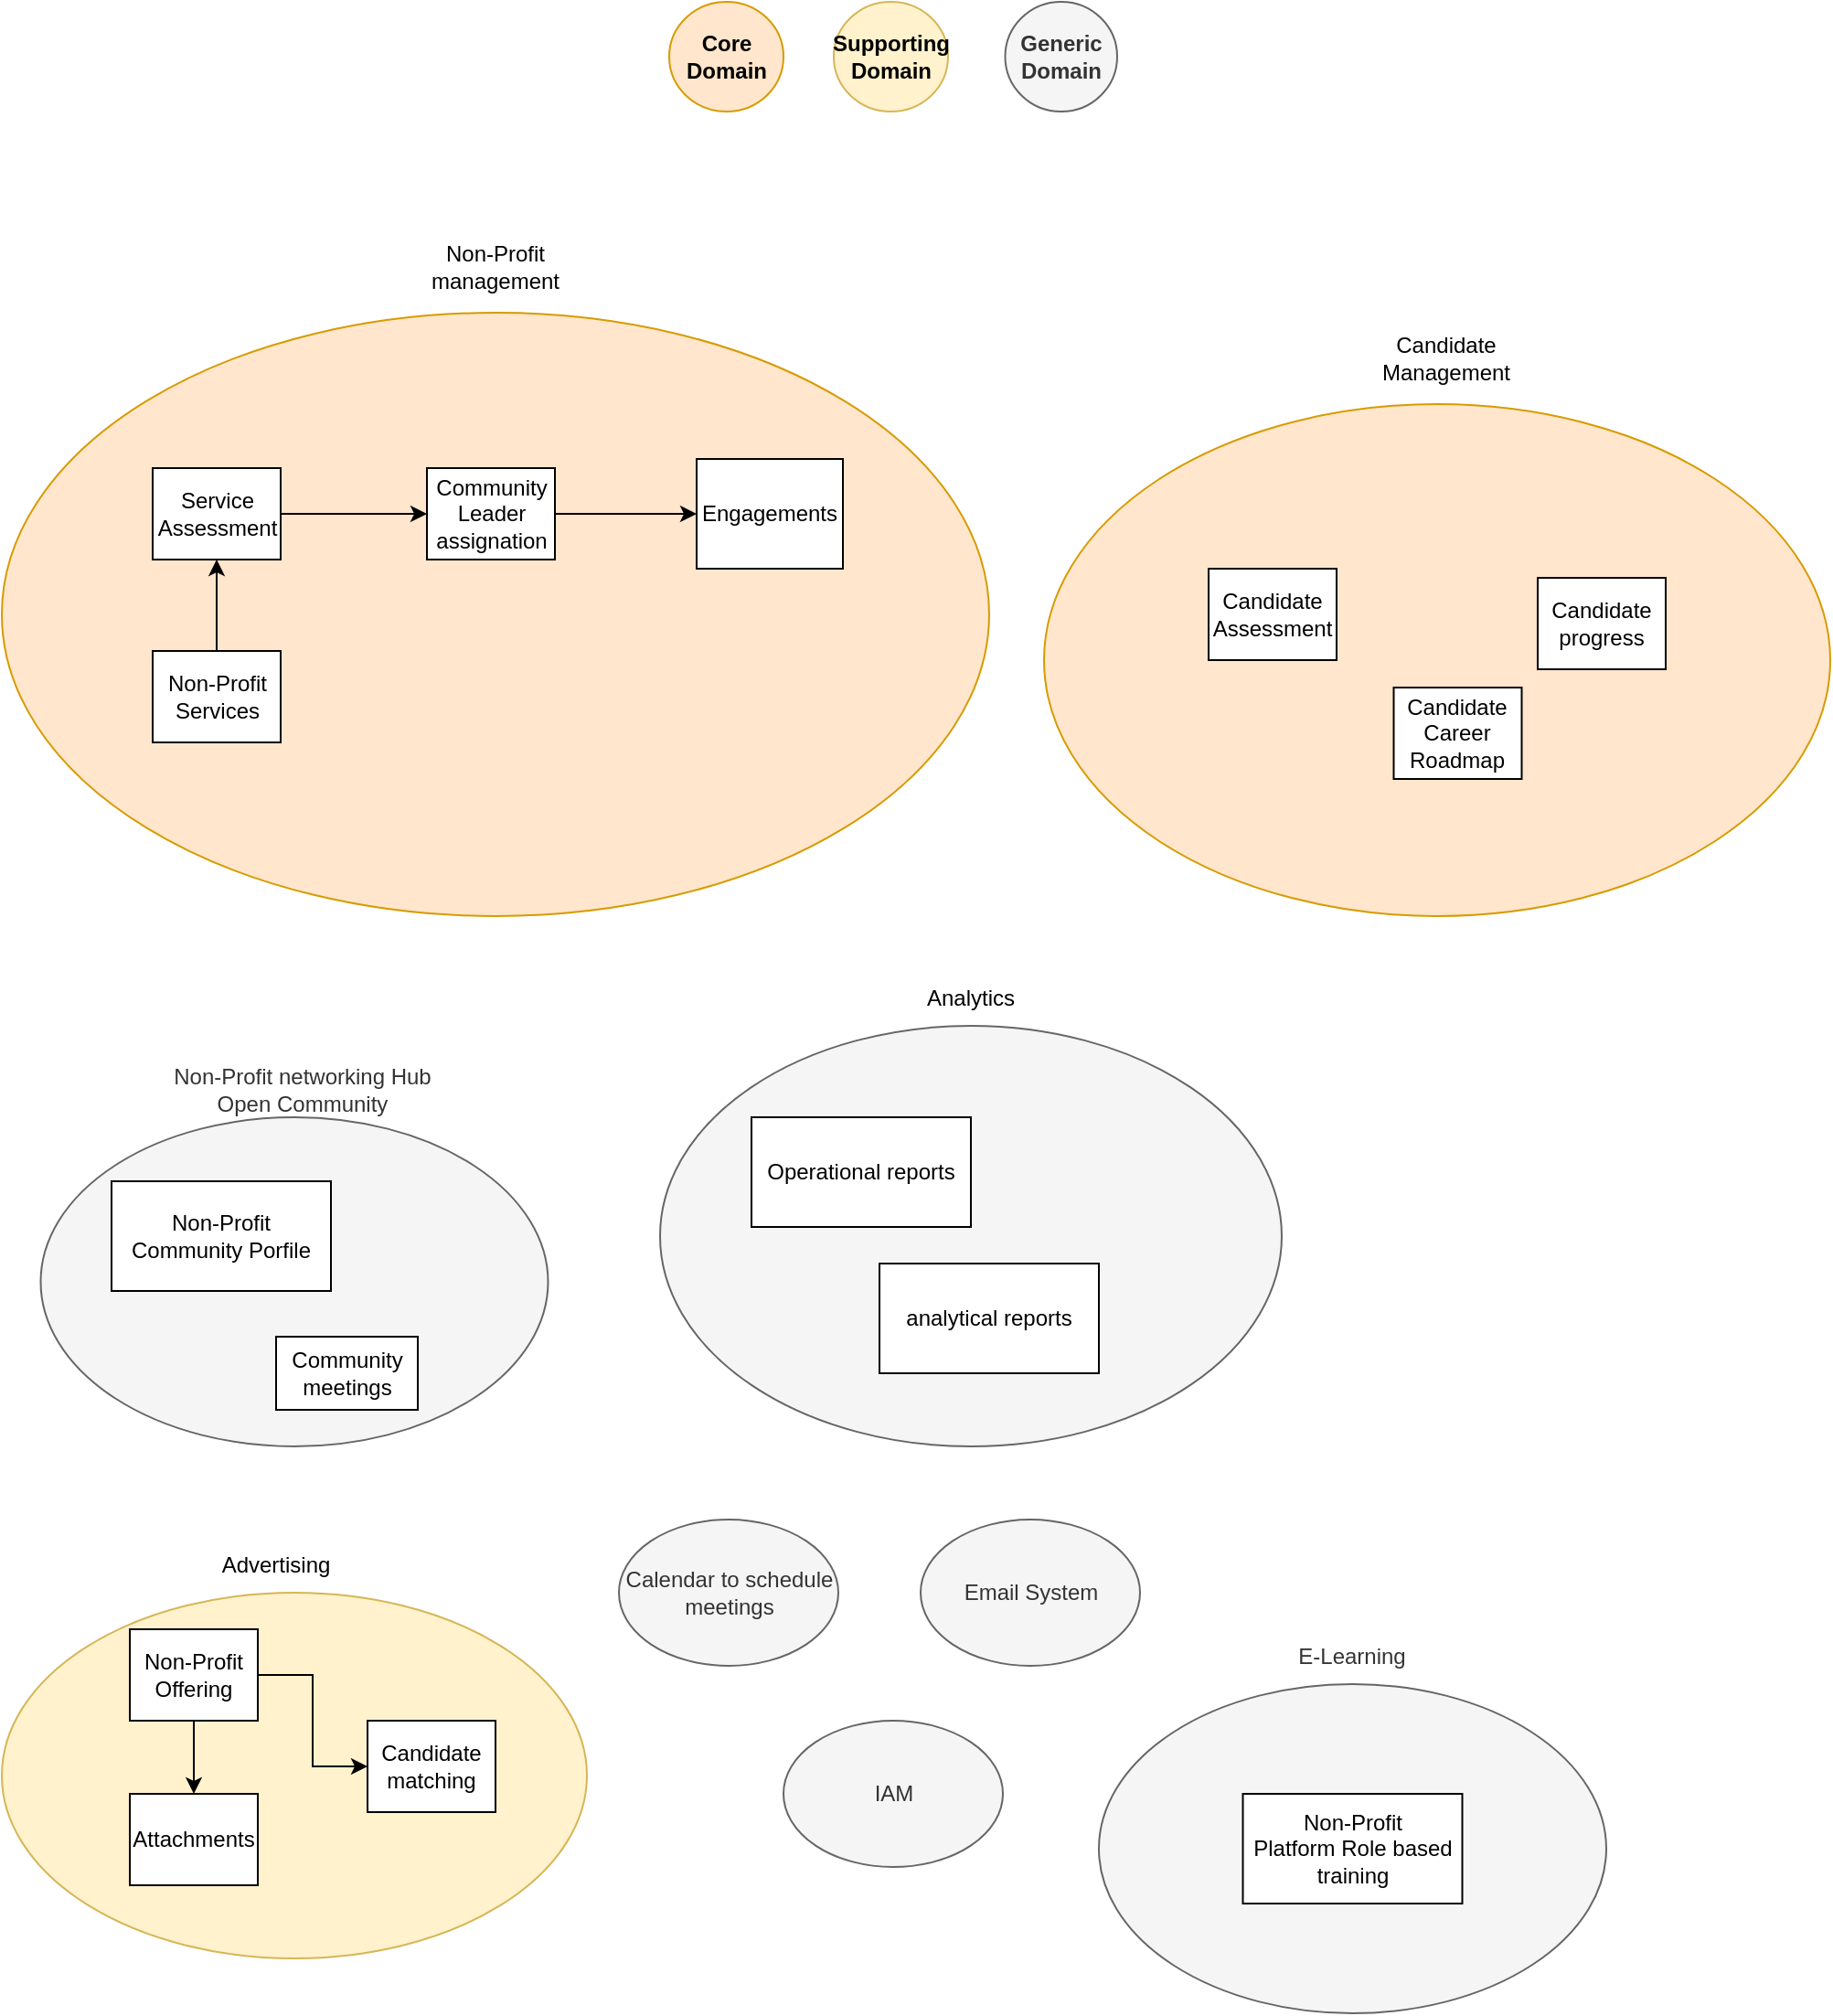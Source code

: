 <mxfile version="16.0.2" type="device"><diagram id="Z2jcMHh6qGnTirgX47_j" name="Page-1"><mxGraphModel dx="1038" dy="1749" grid="1" gridSize="10" guides="1" tooltips="1" connect="1" arrows="1" fold="1" page="1" pageScale="1" pageWidth="850" pageHeight="1100" math="0" shadow="0"><root><mxCell id="0"/><mxCell id="1" parent="0"/><mxCell id="jcvcmLMu-sH0ZI6tiui6-1" value="IAM" style="ellipse;whiteSpace=wrap;html=1;fillColor=#f5f5f5;fontColor=#333333;strokeColor=#666666;" vertex="1" parent="1"><mxGeometry x="477.5" y="450" width="120" height="80" as="geometry"/></mxCell><mxCell id="jcvcmLMu-sH0ZI6tiui6-2" value="" style="ellipse;whiteSpace=wrap;html=1;fillColor=#f5f5f5;fontColor=#333333;strokeColor=#666666;" vertex="1" parent="1"><mxGeometry x="410" y="70" width="340" height="230" as="geometry"/></mxCell><mxCell id="jcvcmLMu-sH0ZI6tiui6-3" value="" style="ellipse;whiteSpace=wrap;html=1;fillColor=#fff2cc;strokeColor=#d6b656;" vertex="1" parent="1"><mxGeometry x="50" y="380" width="320" height="200" as="geometry"/></mxCell><mxCell id="jcvcmLMu-sH0ZI6tiui6-16" style="edgeStyle=orthogonalEdgeStyle;rounded=0;orthogonalLoop=1;jettySize=auto;html=1;" edge="1" parent="1" source="jcvcmLMu-sH0ZI6tiui6-5" target="jcvcmLMu-sH0ZI6tiui6-15"><mxGeometry relative="1" as="geometry"/></mxCell><mxCell id="jcvcmLMu-sH0ZI6tiui6-32" style="edgeStyle=orthogonalEdgeStyle;rounded=0;orthogonalLoop=1;jettySize=auto;html=1;entryX=0;entryY=0.5;entryDx=0;entryDy=0;" edge="1" parent="1" source="jcvcmLMu-sH0ZI6tiui6-5" target="jcvcmLMu-sH0ZI6tiui6-31"><mxGeometry relative="1" as="geometry"/></mxCell><mxCell id="jcvcmLMu-sH0ZI6tiui6-5" value="Non-Profit Offering" style="rounded=0;whiteSpace=wrap;html=1;" vertex="1" parent="1"><mxGeometry x="120" y="400" width="70" height="50" as="geometry"/></mxCell><mxCell id="jcvcmLMu-sH0ZI6tiui6-7" value="Advertising" style="text;html=1;strokeColor=none;fillColor=none;align=center;verticalAlign=middle;whiteSpace=wrap;rounded=0;" vertex="1" parent="1"><mxGeometry x="170" y="350" width="60" height="30" as="geometry"/></mxCell><mxCell id="jcvcmLMu-sH0ZI6tiui6-8" value="Operational reports" style="rounded=0;whiteSpace=wrap;html=1;" vertex="1" parent="1"><mxGeometry x="460" y="120" width="120" height="60" as="geometry"/></mxCell><mxCell id="jcvcmLMu-sH0ZI6tiui6-10" value="analytical reports" style="rounded=0;whiteSpace=wrap;html=1;" vertex="1" parent="1"><mxGeometry x="530" y="200" width="120" height="60" as="geometry"/></mxCell><mxCell id="jcvcmLMu-sH0ZI6tiui6-11" value="Analytics" style="text;html=1;strokeColor=none;fillColor=none;align=center;verticalAlign=middle;whiteSpace=wrap;rounded=0;" vertex="1" parent="1"><mxGeometry x="550" y="40" width="60" height="30" as="geometry"/></mxCell><mxCell id="jcvcmLMu-sH0ZI6tiui6-12" value="" style="ellipse;whiteSpace=wrap;html=1;fillColor=#ffe6cc;strokeColor=#d79b00;" vertex="1" parent="1"><mxGeometry x="50" y="-320" width="540" height="330" as="geometry"/></mxCell><mxCell id="jcvcmLMu-sH0ZI6tiui6-14" value="Engagements" style="rounded=0;whiteSpace=wrap;html=1;" vertex="1" parent="1"><mxGeometry x="430" y="-240" width="80" height="60" as="geometry"/></mxCell><mxCell id="jcvcmLMu-sH0ZI6tiui6-15" value="Attachments" style="rounded=0;whiteSpace=wrap;html=1;" vertex="1" parent="1"><mxGeometry x="120" y="490" width="70" height="50" as="geometry"/></mxCell><mxCell id="jcvcmLMu-sH0ZI6tiui6-34" style="edgeStyle=orthogonalEdgeStyle;rounded=0;orthogonalLoop=1;jettySize=auto;html=1;entryX=0.5;entryY=1;entryDx=0;entryDy=0;" edge="1" parent="1" source="jcvcmLMu-sH0ZI6tiui6-17" target="jcvcmLMu-sH0ZI6tiui6-33"><mxGeometry relative="1" as="geometry"/></mxCell><mxCell id="jcvcmLMu-sH0ZI6tiui6-17" value="Non-Profit&lt;br&gt;Services" style="rounded=0;whiteSpace=wrap;html=1;" vertex="1" parent="1"><mxGeometry x="132.5" y="-135" width="70" height="50" as="geometry"/></mxCell><mxCell id="jcvcmLMu-sH0ZI6tiui6-20" value="Non-Profit management" style="text;html=1;strokeColor=none;fillColor=none;align=center;verticalAlign=middle;whiteSpace=wrap;rounded=0;" vertex="1" parent="1"><mxGeometry x="270" y="-360" width="100" height="30" as="geometry"/></mxCell><mxCell id="jcvcmLMu-sH0ZI6tiui6-21" value="" style="ellipse;whiteSpace=wrap;html=1;fillColor=#f5f5f5;fontColor=#333333;strokeColor=#666666;" vertex="1" parent="1"><mxGeometry x="71.25" y="120" width="277.5" height="180" as="geometry"/></mxCell><mxCell id="jcvcmLMu-sH0ZI6tiui6-27" value="" style="edgeStyle=orthogonalEdgeStyle;rounded=0;orthogonalLoop=1;jettySize=auto;html=1;" edge="1" parent="1" source="jcvcmLMu-sH0ZI6tiui6-25"><mxGeometry relative="1" as="geometry"><mxPoint x="205" y="540" as="targetPoint"/></mxGeometry></mxCell><mxCell id="jcvcmLMu-sH0ZI6tiui6-31" value="Candidate&lt;br&gt;matching" style="rounded=0;whiteSpace=wrap;html=1;" vertex="1" parent="1"><mxGeometry x="250" y="450" width="70" height="50" as="geometry"/></mxCell><mxCell id="jcvcmLMu-sH0ZI6tiui6-43" style="edgeStyle=orthogonalEdgeStyle;rounded=0;orthogonalLoop=1;jettySize=auto;html=1;entryX=0;entryY=0.5;entryDx=0;entryDy=0;" edge="1" parent="1" source="jcvcmLMu-sH0ZI6tiui6-33" target="jcvcmLMu-sH0ZI6tiui6-42"><mxGeometry relative="1" as="geometry"/></mxCell><mxCell id="jcvcmLMu-sH0ZI6tiui6-33" value="Service&lt;br&gt;Assessment" style="rounded=0;whiteSpace=wrap;html=1;" vertex="1" parent="1"><mxGeometry x="132.5" y="-235" width="70" height="50" as="geometry"/></mxCell><mxCell id="jcvcmLMu-sH0ZI6tiui6-36" value="Email System" style="ellipse;whiteSpace=wrap;html=1;fillColor=#f5f5f5;fontColor=#333333;strokeColor=#666666;" vertex="1" parent="1"><mxGeometry x="552.5" y="340" width="120" height="80" as="geometry"/></mxCell><mxCell id="jcvcmLMu-sH0ZI6tiui6-37" value="Calendar to schedule meetings" style="ellipse;whiteSpace=wrap;html=1;fillColor=#f5f5f5;fontColor=#333333;strokeColor=#666666;" vertex="1" parent="1"><mxGeometry x="387.5" y="340" width="120" height="80" as="geometry"/></mxCell><mxCell id="jcvcmLMu-sH0ZI6tiui6-38" value="&lt;span style=&quot;color: rgb(51 , 51 , 51)&quot;&gt;Non-Profit networking Hub&lt;br&gt;Open Community&lt;br&gt;&lt;/span&gt;" style="text;html=1;strokeColor=none;fillColor=none;align=center;verticalAlign=middle;whiteSpace=wrap;rounded=0;" vertex="1" parent="1"><mxGeometry x="132.5" y="90" width="162.5" height="30" as="geometry"/></mxCell><mxCell id="jcvcmLMu-sH0ZI6tiui6-39" value="Non-Profit&lt;br&gt;Community Porfile" style="rounded=0;whiteSpace=wrap;html=1;" vertex="1" parent="1"><mxGeometry x="110" y="155" width="120" height="60" as="geometry"/></mxCell><mxCell id="jcvcmLMu-sH0ZI6tiui6-40" value="Community meetings" style="rounded=0;whiteSpace=wrap;html=1;" vertex="1" parent="1"><mxGeometry x="200" y="240" width="77.5" height="40" as="geometry"/></mxCell><mxCell id="jcvcmLMu-sH0ZI6tiui6-44" style="edgeStyle=orthogonalEdgeStyle;rounded=0;orthogonalLoop=1;jettySize=auto;html=1;entryX=0;entryY=0.5;entryDx=0;entryDy=0;" edge="1" parent="1" source="jcvcmLMu-sH0ZI6tiui6-42" target="jcvcmLMu-sH0ZI6tiui6-14"><mxGeometry relative="1" as="geometry"><mxPoint x="362.5" y="-205" as="targetPoint"/></mxGeometry></mxCell><mxCell id="jcvcmLMu-sH0ZI6tiui6-42" value="Community Leader assignation" style="rounded=0;whiteSpace=wrap;html=1;" vertex="1" parent="1"><mxGeometry x="282.5" y="-235" width="70" height="50" as="geometry"/></mxCell><mxCell id="jcvcmLMu-sH0ZI6tiui6-47" value="" style="ellipse;whiteSpace=wrap;html=1;fillColor=#f5f5f5;fontColor=#333333;strokeColor=#666666;" vertex="1" parent="1"><mxGeometry x="650" y="430" width="277.5" height="180" as="geometry"/></mxCell><mxCell id="jcvcmLMu-sH0ZI6tiui6-48" value="&lt;span style=&quot;color: rgb(51 , 51 , 51)&quot;&gt;E-Learning&lt;/span&gt;" style="text;html=1;strokeColor=none;fillColor=none;align=center;verticalAlign=middle;whiteSpace=wrap;rounded=0;" vertex="1" parent="1"><mxGeometry x="736.25" y="400" width="105" height="30" as="geometry"/></mxCell><mxCell id="jcvcmLMu-sH0ZI6tiui6-49" value="Non-Profit&lt;br&gt;Platform Role based training" style="rounded=0;whiteSpace=wrap;html=1;" vertex="1" parent="1"><mxGeometry x="728.75" y="490" width="120" height="60" as="geometry"/></mxCell><mxCell id="jcvcmLMu-sH0ZI6tiui6-51" value="" style="ellipse;whiteSpace=wrap;html=1;fillColor=#ffe6cc;strokeColor=#d79b00;" vertex="1" parent="1"><mxGeometry x="620" y="-270" width="430" height="280" as="geometry"/></mxCell><mxCell id="jcvcmLMu-sH0ZI6tiui6-52" value="Candidate progress" style="rounded=0;whiteSpace=wrap;html=1;" vertex="1" parent="1"><mxGeometry x="890" y="-175" width="70" height="50" as="geometry"/></mxCell><mxCell id="jcvcmLMu-sH0ZI6tiui6-57" value="Candidate Management" style="text;html=1;strokeColor=none;fillColor=none;align=center;verticalAlign=middle;whiteSpace=wrap;rounded=0;" vertex="1" parent="1"><mxGeometry x="790" y="-310" width="100" height="30" as="geometry"/></mxCell><mxCell id="jcvcmLMu-sH0ZI6tiui6-64" value="Candidate Assessment&lt;span style=&quot;color: rgba(0 , 0 , 0 , 0) ; font-family: monospace ; font-size: 0px&quot;&gt;%3CmxGraphModel%3E%3Croot%3E%3CmxCell%20id%3D%220%22%2F%3E%3CmxCell%20id%3D%221%22%20parent%3D%220%22%2F%3E%3CmxCell%20id%3D%222%22%20value%3D%22Candidate%20progress%22%20style%3D%22rounded%3D0%3BwhiteSpace%3Dwrap%3Bhtml%3D1%3B%22%20vertex%3D%221%22%20parent%3D%221%22%3E%3CmxGeometry%20x%3D%22950%22%20y%3D%22-200%22%20width%3D%2270%22%20height%3D%2250%22%20as%3D%22geometry%22%2F%3E%3C%2FmxCell%3E%3C%2Froot%3E%3C%2FmxGraphModel%3E&lt;/span&gt;" style="rounded=0;whiteSpace=wrap;html=1;" vertex="1" parent="1"><mxGeometry x="710" y="-180" width="70" height="50" as="geometry"/></mxCell><mxCell id="jcvcmLMu-sH0ZI6tiui6-65" value="Candidate Career Roadmap" style="rounded=0;whiteSpace=wrap;html=1;" vertex="1" parent="1"><mxGeometry x="811.25" y="-115" width="70" height="50" as="geometry"/></mxCell><mxCell id="jcvcmLMu-sH0ZI6tiui6-66" value="&lt;b&gt;Core Domain&lt;/b&gt;" style="ellipse;whiteSpace=wrap;html=1;fillColor=#ffe6cc;strokeColor=#d79b00;" vertex="1" parent="1"><mxGeometry x="415" y="-490" width="62.5" height="60" as="geometry"/></mxCell><mxCell id="jcvcmLMu-sH0ZI6tiui6-67" value="&lt;b&gt;Supporting Domain&lt;/b&gt;" style="ellipse;whiteSpace=wrap;html=1;fillColor=#fff2cc;strokeColor=#d6b656;" vertex="1" parent="1"><mxGeometry x="505" y="-490" width="62.5" height="60" as="geometry"/></mxCell><mxCell id="jcvcmLMu-sH0ZI6tiui6-68" value="&lt;b&gt;Generic Domain&lt;/b&gt;" style="ellipse;whiteSpace=wrap;html=1;fillColor=#f5f5f5;strokeColor=#666666;fontColor=#333333;" vertex="1" parent="1"><mxGeometry x="598.75" y="-490" width="61.25" height="60" as="geometry"/></mxCell></root></mxGraphModel></diagram></mxfile>
